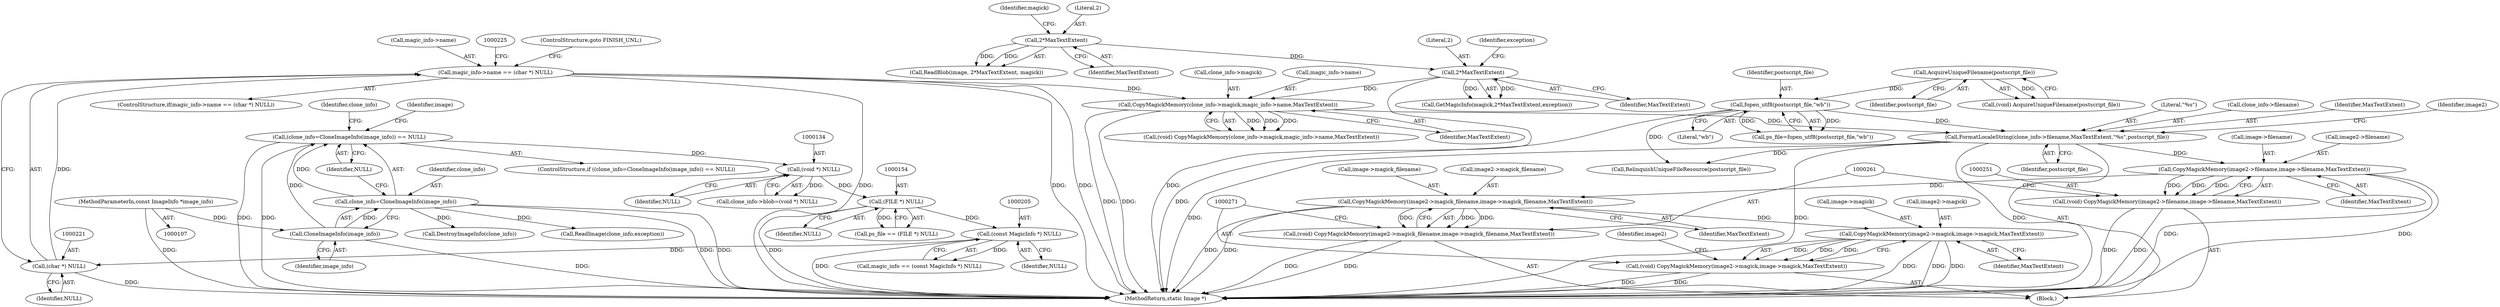 digraph "0_ImageMagick_a251039393f423c7858e63cab6aa98d17b8b7a41@pointer" {
"1000252" [label="(Call,CopyMagickMemory(image2->filename,image->filename,MaxTextExtent))"];
"1000234" [label="(Call,FormatLocaleString(clone_info->filename,MaxTextExtent,\"%s\",postscript_file))"];
"1000226" [label="(Call,CopyMagickMemory(clone_info->magick,magic_info->name,MaxTextExtent))"];
"1000216" [label="(Call,magic_info->name == (char *) NULL)"];
"1000220" [label="(Call,(char *) NULL)"];
"1000204" [label="(Call,(const MagicInfo *) NULL)"];
"1000153" [label="(Call,(FILE *) NULL)"];
"1000133" [label="(Call,(void *) NULL)"];
"1000121" [label="(Call,(clone_info=CloneImageInfo(image_info)) == NULL)"];
"1000122" [label="(Call,clone_info=CloneImageInfo(image_info))"];
"1000124" [label="(Call,CloneImageInfo(image_info))"];
"1000109" [label="(MethodParameterIn,const ImageInfo *image_info)"];
"1000197" [label="(Call,2*MaxTextExtent)"];
"1000167" [label="(Call,2*MaxTextExtent)"];
"1000147" [label="(Call,fopen_utf8(postscript_file,\"wb\"))"];
"1000143" [label="(Call,AcquireUniqueFilename(postscript_file))"];
"1000250" [label="(Call,(void) CopyMagickMemory(image2->filename,image->filename,MaxTextExtent))"];
"1000262" [label="(Call,CopyMagickMemory(image2->magick_filename,image->magick_filename,MaxTextExtent))"];
"1000260" [label="(Call,(void) CopyMagickMemory(image2->magick_filename,image->magick_filename,MaxTextExtent))"];
"1000272" [label="(Call,CopyMagickMemory(image2->magick,image->magick,MaxTextExtent))"];
"1000270" [label="(Call,(void) CopyMagickMemory(image2->magick,image->magick,MaxTextExtent))"];
"1000122" [label="(Call,clone_info=CloneImageInfo(image_info))"];
"1000124" [label="(Call,CloneImageInfo(image_info))"];
"1000109" [label="(MethodParameterIn,const ImageInfo *image_info)"];
"1000198" [label="(Literal,2)"];
"1000131" [label="(Identifier,clone_info)"];
"1000167" [label="(Call,2*MaxTextExtent)"];
"1000263" [label="(Call,image2->magick_filename)"];
"1000276" [label="(Call,image->magick)"];
"1000200" [label="(Identifier,exception)"];
"1000256" [label="(Call,image->filename)"];
"1000259" [label="(Identifier,MaxTextExtent)"];
"1000223" [label="(ControlStructure,goto FINISH_UNL;)"];
"1000216" [label="(Call,magic_info->name == (char *) NULL)"];
"1000155" [label="(Identifier,NULL)"];
"1000235" [label="(Call,clone_info->filename)"];
"1000195" [label="(Call,GetMagicInfo(magick,2*MaxTextExtent,exception))"];
"1000234" [label="(Call,FormatLocaleString(clone_info->filename,MaxTextExtent,\"%s\",postscript_file))"];
"1000204" [label="(Call,(const MagicInfo *) NULL)"];
"1000133" [label="(Call,(void *) NULL)"];
"1000243" [label="(Call,ReadImage(clone_info,exception))"];
"1000144" [label="(Identifier,postscript_file)"];
"1000282" [label="(Identifier,image2)"];
"1000199" [label="(Identifier,MaxTextExtent)"];
"1000226" [label="(Call,CopyMagickMemory(clone_info->magick,magic_info->name,MaxTextExtent))"];
"1000260" [label="(Call,(void) CopyMagickMemory(image2->magick_filename,image->magick_filename,MaxTextExtent))"];
"1000266" [label="(Call,image->magick_filename)"];
"1000129" [label="(Call,clone_info->blob=(void *) NULL)"];
"1000240" [label="(Identifier,postscript_file)"];
"1000272" [label="(Call,CopyMagickMemory(image2->magick,image->magick,MaxTextExtent))"];
"1000279" [label="(Identifier,MaxTextExtent)"];
"1000165" [label="(Call,ReadBlob(image, 2*MaxTextExtent, magick))"];
"1000253" [label="(Call,image2->filename)"];
"1000319" [label="(Call,RelinquishUniqueFileResource(postscript_file))"];
"1000197" [label="(Call,2*MaxTextExtent)"];
"1000153" [label="(Call,(FILE *) NULL)"];
"1000238" [label="(Identifier,MaxTextExtent)"];
"1000233" [label="(Identifier,MaxTextExtent)"];
"1000222" [label="(Identifier,NULL)"];
"1000252" [label="(Call,CopyMagickMemory(image2->filename,image->filename,MaxTextExtent))"];
"1000170" [label="(Identifier,magick)"];
"1000227" [label="(Call,clone_info->magick)"];
"1000143" [label="(Call,AcquireUniqueFilename(postscript_file))"];
"1000322" [label="(Call,DestroyImageInfo(clone_info))"];
"1000113" [label="(Block,)"];
"1000220" [label="(Call,(char *) NULL)"];
"1000217" [label="(Call,magic_info->name)"];
"1000230" [label="(Call,magic_info->name)"];
"1000202" [label="(Call,magic_info == (const MagicInfo *) NULL)"];
"1000121" [label="(Call,(clone_info=CloneImageInfo(image_info)) == NULL)"];
"1000262" [label="(Call,CopyMagickMemory(image2->magick_filename,image->magick_filename,MaxTextExtent))"];
"1000250" [label="(Call,(void) CopyMagickMemory(image2->filename,image->filename,MaxTextExtent))"];
"1000151" [label="(Call,ps_file == (FILE *) NULL)"];
"1000215" [label="(ControlStructure,if(magic_info->name == (char *) NULL))"];
"1000147" [label="(Call,fopen_utf8(postscript_file,\"wb\"))"];
"1000270" [label="(Call,(void) CopyMagickMemory(image2->magick,image->magick,MaxTextExtent))"];
"1000273" [label="(Call,image2->magick)"];
"1000141" [label="(Call,(void) AcquireUniqueFilename(postscript_file))"];
"1000148" [label="(Identifier,postscript_file)"];
"1000242" [label="(Identifier,image2)"];
"1000125" [label="(Identifier,image_info)"];
"1000239" [label="(Literal,\"%s\")"];
"1000168" [label="(Literal,2)"];
"1000149" [label="(Literal,\"wb\")"];
"1000135" [label="(Identifier,NULL)"];
"1000206" [label="(Identifier,NULL)"];
"1000269" [label="(Identifier,MaxTextExtent)"];
"1000120" [label="(ControlStructure,if ((clone_info=CloneImageInfo(image_info)) == NULL))"];
"1000169" [label="(Identifier,MaxTextExtent)"];
"1000224" [label="(Call,(void) CopyMagickMemory(clone_info->magick,magic_info->name,MaxTextExtent))"];
"1000123" [label="(Identifier,clone_info)"];
"1000126" [label="(Identifier,NULL)"];
"1000145" [label="(Call,ps_file=fopen_utf8(postscript_file,\"wb\"))"];
"1000326" [label="(MethodReturn,static Image *)"];
"1000128" [label="(Identifier,image)"];
"1000252" -> "1000250"  [label="AST: "];
"1000252" -> "1000259"  [label="CFG: "];
"1000253" -> "1000252"  [label="AST: "];
"1000256" -> "1000252"  [label="AST: "];
"1000259" -> "1000252"  [label="AST: "];
"1000250" -> "1000252"  [label="CFG: "];
"1000252" -> "1000326"  [label="DDG: "];
"1000252" -> "1000326"  [label="DDG: "];
"1000252" -> "1000250"  [label="DDG: "];
"1000252" -> "1000250"  [label="DDG: "];
"1000252" -> "1000250"  [label="DDG: "];
"1000234" -> "1000252"  [label="DDG: "];
"1000252" -> "1000262"  [label="DDG: "];
"1000234" -> "1000113"  [label="AST: "];
"1000234" -> "1000240"  [label="CFG: "];
"1000235" -> "1000234"  [label="AST: "];
"1000238" -> "1000234"  [label="AST: "];
"1000239" -> "1000234"  [label="AST: "];
"1000240" -> "1000234"  [label="AST: "];
"1000242" -> "1000234"  [label="CFG: "];
"1000234" -> "1000326"  [label="DDG: "];
"1000234" -> "1000326"  [label="DDG: "];
"1000234" -> "1000326"  [label="DDG: "];
"1000226" -> "1000234"  [label="DDG: "];
"1000147" -> "1000234"  [label="DDG: "];
"1000234" -> "1000319"  [label="DDG: "];
"1000226" -> "1000224"  [label="AST: "];
"1000226" -> "1000233"  [label="CFG: "];
"1000227" -> "1000226"  [label="AST: "];
"1000230" -> "1000226"  [label="AST: "];
"1000233" -> "1000226"  [label="AST: "];
"1000224" -> "1000226"  [label="CFG: "];
"1000226" -> "1000326"  [label="DDG: "];
"1000226" -> "1000326"  [label="DDG: "];
"1000226" -> "1000224"  [label="DDG: "];
"1000226" -> "1000224"  [label="DDG: "];
"1000226" -> "1000224"  [label="DDG: "];
"1000216" -> "1000226"  [label="DDG: "];
"1000197" -> "1000226"  [label="DDG: "];
"1000216" -> "1000215"  [label="AST: "];
"1000216" -> "1000220"  [label="CFG: "];
"1000217" -> "1000216"  [label="AST: "];
"1000220" -> "1000216"  [label="AST: "];
"1000223" -> "1000216"  [label="CFG: "];
"1000225" -> "1000216"  [label="CFG: "];
"1000216" -> "1000326"  [label="DDG: "];
"1000216" -> "1000326"  [label="DDG: "];
"1000216" -> "1000326"  [label="DDG: "];
"1000220" -> "1000216"  [label="DDG: "];
"1000220" -> "1000222"  [label="CFG: "];
"1000221" -> "1000220"  [label="AST: "];
"1000222" -> "1000220"  [label="AST: "];
"1000220" -> "1000326"  [label="DDG: "];
"1000204" -> "1000220"  [label="DDG: "];
"1000204" -> "1000202"  [label="AST: "];
"1000204" -> "1000206"  [label="CFG: "];
"1000205" -> "1000204"  [label="AST: "];
"1000206" -> "1000204"  [label="AST: "];
"1000202" -> "1000204"  [label="CFG: "];
"1000204" -> "1000326"  [label="DDG: "];
"1000204" -> "1000202"  [label="DDG: "];
"1000153" -> "1000204"  [label="DDG: "];
"1000153" -> "1000151"  [label="AST: "];
"1000153" -> "1000155"  [label="CFG: "];
"1000154" -> "1000153"  [label="AST: "];
"1000155" -> "1000153"  [label="AST: "];
"1000151" -> "1000153"  [label="CFG: "];
"1000153" -> "1000326"  [label="DDG: "];
"1000153" -> "1000151"  [label="DDG: "];
"1000133" -> "1000153"  [label="DDG: "];
"1000133" -> "1000129"  [label="AST: "];
"1000133" -> "1000135"  [label="CFG: "];
"1000134" -> "1000133"  [label="AST: "];
"1000135" -> "1000133"  [label="AST: "];
"1000129" -> "1000133"  [label="CFG: "];
"1000133" -> "1000129"  [label="DDG: "];
"1000121" -> "1000133"  [label="DDG: "];
"1000121" -> "1000120"  [label="AST: "];
"1000121" -> "1000126"  [label="CFG: "];
"1000122" -> "1000121"  [label="AST: "];
"1000126" -> "1000121"  [label="AST: "];
"1000128" -> "1000121"  [label="CFG: "];
"1000131" -> "1000121"  [label="CFG: "];
"1000121" -> "1000326"  [label="DDG: "];
"1000121" -> "1000326"  [label="DDG: "];
"1000122" -> "1000121"  [label="DDG: "];
"1000124" -> "1000121"  [label="DDG: "];
"1000122" -> "1000124"  [label="CFG: "];
"1000123" -> "1000122"  [label="AST: "];
"1000124" -> "1000122"  [label="AST: "];
"1000126" -> "1000122"  [label="CFG: "];
"1000122" -> "1000326"  [label="DDG: "];
"1000122" -> "1000326"  [label="DDG: "];
"1000124" -> "1000122"  [label="DDG: "];
"1000122" -> "1000243"  [label="DDG: "];
"1000122" -> "1000322"  [label="DDG: "];
"1000124" -> "1000125"  [label="CFG: "];
"1000125" -> "1000124"  [label="AST: "];
"1000124" -> "1000326"  [label="DDG: "];
"1000109" -> "1000124"  [label="DDG: "];
"1000109" -> "1000107"  [label="AST: "];
"1000109" -> "1000326"  [label="DDG: "];
"1000197" -> "1000195"  [label="AST: "];
"1000197" -> "1000199"  [label="CFG: "];
"1000198" -> "1000197"  [label="AST: "];
"1000199" -> "1000197"  [label="AST: "];
"1000200" -> "1000197"  [label="CFG: "];
"1000197" -> "1000326"  [label="DDG: "];
"1000197" -> "1000195"  [label="DDG: "];
"1000197" -> "1000195"  [label="DDG: "];
"1000167" -> "1000197"  [label="DDG: "];
"1000167" -> "1000165"  [label="AST: "];
"1000167" -> "1000169"  [label="CFG: "];
"1000168" -> "1000167"  [label="AST: "];
"1000169" -> "1000167"  [label="AST: "];
"1000170" -> "1000167"  [label="CFG: "];
"1000167" -> "1000165"  [label="DDG: "];
"1000167" -> "1000165"  [label="DDG: "];
"1000147" -> "1000145"  [label="AST: "];
"1000147" -> "1000149"  [label="CFG: "];
"1000148" -> "1000147"  [label="AST: "];
"1000149" -> "1000147"  [label="AST: "];
"1000145" -> "1000147"  [label="CFG: "];
"1000147" -> "1000326"  [label="DDG: "];
"1000147" -> "1000145"  [label="DDG: "];
"1000147" -> "1000145"  [label="DDG: "];
"1000143" -> "1000147"  [label="DDG: "];
"1000147" -> "1000319"  [label="DDG: "];
"1000143" -> "1000141"  [label="AST: "];
"1000143" -> "1000144"  [label="CFG: "];
"1000144" -> "1000143"  [label="AST: "];
"1000141" -> "1000143"  [label="CFG: "];
"1000143" -> "1000141"  [label="DDG: "];
"1000250" -> "1000113"  [label="AST: "];
"1000251" -> "1000250"  [label="AST: "];
"1000261" -> "1000250"  [label="CFG: "];
"1000250" -> "1000326"  [label="DDG: "];
"1000250" -> "1000326"  [label="DDG: "];
"1000262" -> "1000260"  [label="AST: "];
"1000262" -> "1000269"  [label="CFG: "];
"1000263" -> "1000262"  [label="AST: "];
"1000266" -> "1000262"  [label="AST: "];
"1000269" -> "1000262"  [label="AST: "];
"1000260" -> "1000262"  [label="CFG: "];
"1000262" -> "1000326"  [label="DDG: "];
"1000262" -> "1000326"  [label="DDG: "];
"1000262" -> "1000260"  [label="DDG: "];
"1000262" -> "1000260"  [label="DDG: "];
"1000262" -> "1000260"  [label="DDG: "];
"1000262" -> "1000272"  [label="DDG: "];
"1000260" -> "1000113"  [label="AST: "];
"1000261" -> "1000260"  [label="AST: "];
"1000271" -> "1000260"  [label="CFG: "];
"1000260" -> "1000326"  [label="DDG: "];
"1000260" -> "1000326"  [label="DDG: "];
"1000272" -> "1000270"  [label="AST: "];
"1000272" -> "1000279"  [label="CFG: "];
"1000273" -> "1000272"  [label="AST: "];
"1000276" -> "1000272"  [label="AST: "];
"1000279" -> "1000272"  [label="AST: "];
"1000270" -> "1000272"  [label="CFG: "];
"1000272" -> "1000326"  [label="DDG: "];
"1000272" -> "1000326"  [label="DDG: "];
"1000272" -> "1000326"  [label="DDG: "];
"1000272" -> "1000270"  [label="DDG: "];
"1000272" -> "1000270"  [label="DDG: "];
"1000272" -> "1000270"  [label="DDG: "];
"1000270" -> "1000113"  [label="AST: "];
"1000271" -> "1000270"  [label="AST: "];
"1000282" -> "1000270"  [label="CFG: "];
"1000270" -> "1000326"  [label="DDG: "];
"1000270" -> "1000326"  [label="DDG: "];
}
